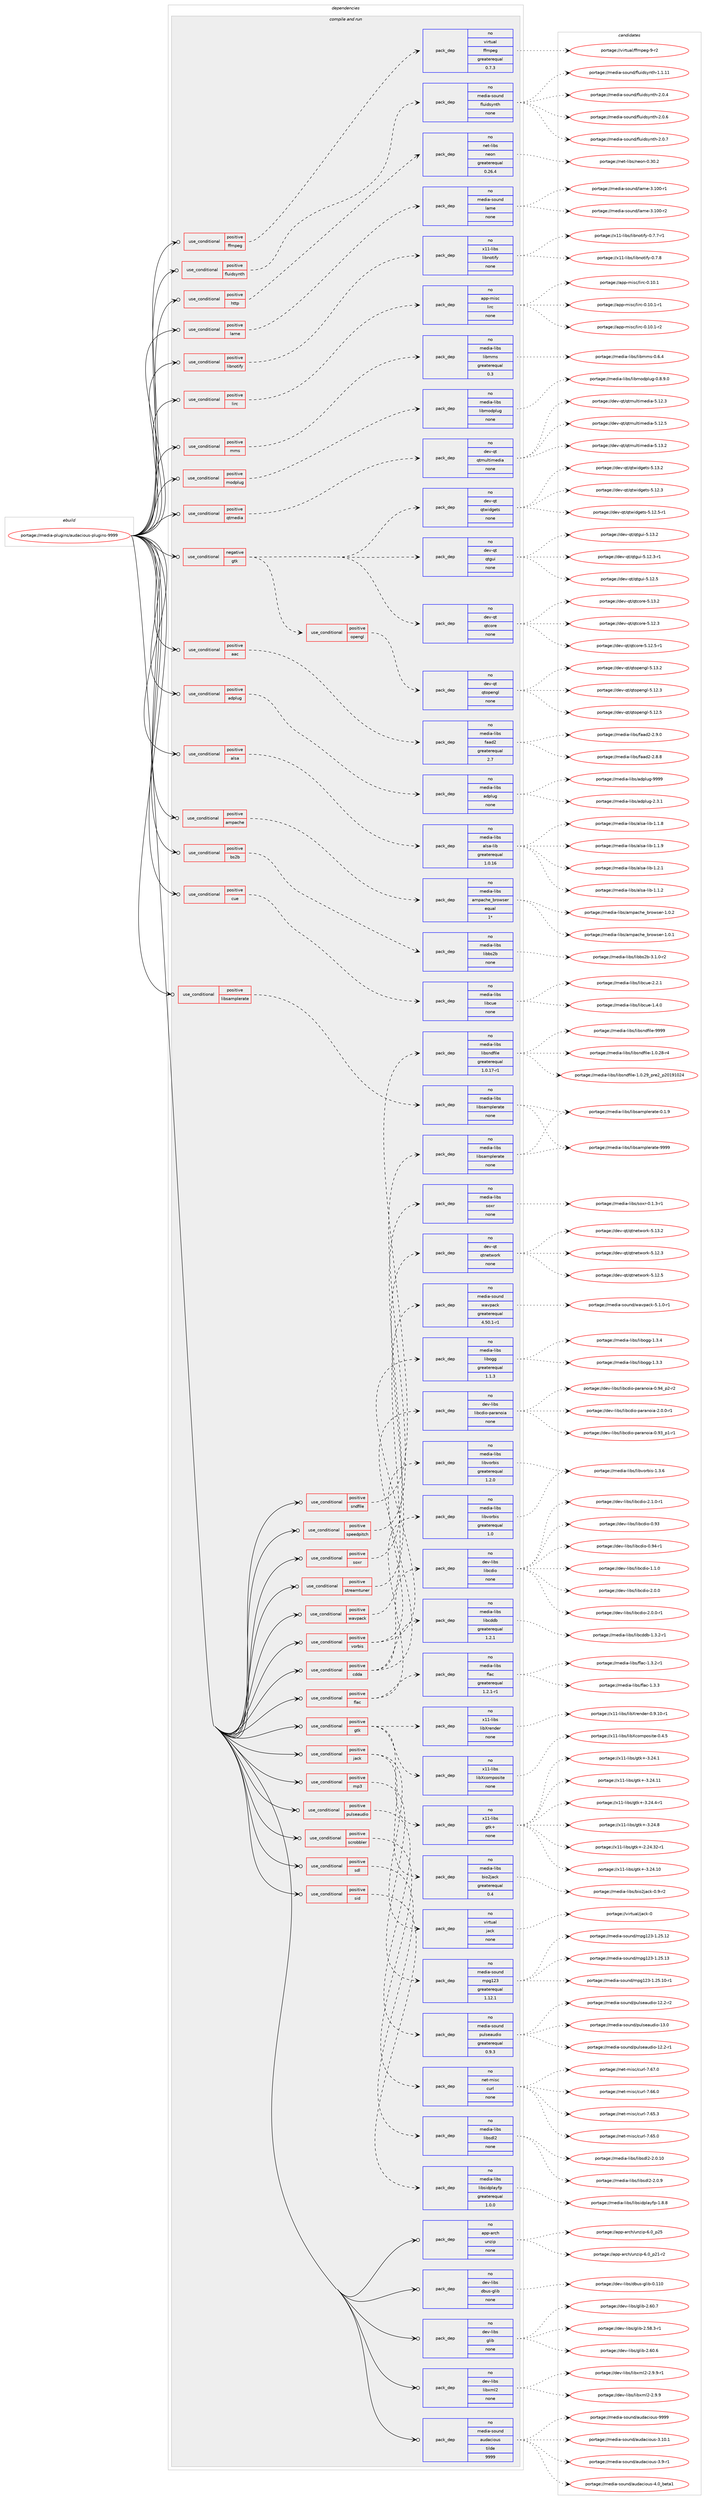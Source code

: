 digraph prolog {

# *************
# Graph options
# *************

newrank=true;
concentrate=true;
compound=true;
graph [rankdir=LR,fontname=Helvetica,fontsize=10,ranksep=1.5];#, ranksep=2.5, nodesep=0.2];
edge  [arrowhead=vee];
node  [fontname=Helvetica,fontsize=10];

# **********
# The ebuild
# **********

subgraph cluster_leftcol {
color=gray;
rank=same;
label=<<i>ebuild</i>>;
id [label="portage://media-plugins/audacious-plugins-9999", color=red, width=4, href="../media-plugins/audacious-plugins-9999.svg"];
}

# ****************
# The dependencies
# ****************

subgraph cluster_midcol {
color=gray;
label=<<i>dependencies</i>>;
subgraph cluster_compile {
fillcolor="#eeeeee";
style=filled;
label=<<i>compile</i>>;
}
subgraph cluster_compileandrun {
fillcolor="#eeeeee";
style=filled;
label=<<i>compile and run</i>>;
subgraph cond81489 {
dependency325574 [label=<<TABLE BORDER="0" CELLBORDER="1" CELLSPACING="0" CELLPADDING="4"><TR><TD ROWSPAN="3" CELLPADDING="10">use_conditional</TD></TR><TR><TD>negative</TD></TR><TR><TD>gtk</TD></TR></TABLE>>, shape=none, color=red];
subgraph pack238722 {
dependency325575 [label=<<TABLE BORDER="0" CELLBORDER="1" CELLSPACING="0" CELLPADDING="4" WIDTH="220"><TR><TD ROWSPAN="6" CELLPADDING="30">pack_dep</TD></TR><TR><TD WIDTH="110">no</TD></TR><TR><TD>dev-qt</TD></TR><TR><TD>qtcore</TD></TR><TR><TD>none</TD></TR><TR><TD></TD></TR></TABLE>>, shape=none, color=blue];
}
dependency325574:e -> dependency325575:w [weight=20,style="dashed",arrowhead="vee"];
subgraph pack238723 {
dependency325576 [label=<<TABLE BORDER="0" CELLBORDER="1" CELLSPACING="0" CELLPADDING="4" WIDTH="220"><TR><TD ROWSPAN="6" CELLPADDING="30">pack_dep</TD></TR><TR><TD WIDTH="110">no</TD></TR><TR><TD>dev-qt</TD></TR><TR><TD>qtgui</TD></TR><TR><TD>none</TD></TR><TR><TD></TD></TR></TABLE>>, shape=none, color=blue];
}
dependency325574:e -> dependency325576:w [weight=20,style="dashed",arrowhead="vee"];
subgraph pack238724 {
dependency325577 [label=<<TABLE BORDER="0" CELLBORDER="1" CELLSPACING="0" CELLPADDING="4" WIDTH="220"><TR><TD ROWSPAN="6" CELLPADDING="30">pack_dep</TD></TR><TR><TD WIDTH="110">no</TD></TR><TR><TD>dev-qt</TD></TR><TR><TD>qtwidgets</TD></TR><TR><TD>none</TD></TR><TR><TD></TD></TR></TABLE>>, shape=none, color=blue];
}
dependency325574:e -> dependency325577:w [weight=20,style="dashed",arrowhead="vee"];
subgraph cond81490 {
dependency325578 [label=<<TABLE BORDER="0" CELLBORDER="1" CELLSPACING="0" CELLPADDING="4"><TR><TD ROWSPAN="3" CELLPADDING="10">use_conditional</TD></TR><TR><TD>positive</TD></TR><TR><TD>opengl</TD></TR></TABLE>>, shape=none, color=red];
subgraph pack238725 {
dependency325579 [label=<<TABLE BORDER="0" CELLBORDER="1" CELLSPACING="0" CELLPADDING="4" WIDTH="220"><TR><TD ROWSPAN="6" CELLPADDING="30">pack_dep</TD></TR><TR><TD WIDTH="110">no</TD></TR><TR><TD>dev-qt</TD></TR><TR><TD>qtopengl</TD></TR><TR><TD>none</TD></TR><TR><TD></TD></TR></TABLE>>, shape=none, color=blue];
}
dependency325578:e -> dependency325579:w [weight=20,style="dashed",arrowhead="vee"];
}
dependency325574:e -> dependency325578:w [weight=20,style="dashed",arrowhead="vee"];
}
id:e -> dependency325574:w [weight=20,style="solid",arrowhead="odotvee"];
subgraph cond81491 {
dependency325580 [label=<<TABLE BORDER="0" CELLBORDER="1" CELLSPACING="0" CELLPADDING="4"><TR><TD ROWSPAN="3" CELLPADDING="10">use_conditional</TD></TR><TR><TD>positive</TD></TR><TR><TD>aac</TD></TR></TABLE>>, shape=none, color=red];
subgraph pack238726 {
dependency325581 [label=<<TABLE BORDER="0" CELLBORDER="1" CELLSPACING="0" CELLPADDING="4" WIDTH="220"><TR><TD ROWSPAN="6" CELLPADDING="30">pack_dep</TD></TR><TR><TD WIDTH="110">no</TD></TR><TR><TD>media-libs</TD></TR><TR><TD>faad2</TD></TR><TR><TD>greaterequal</TD></TR><TR><TD>2.7</TD></TR></TABLE>>, shape=none, color=blue];
}
dependency325580:e -> dependency325581:w [weight=20,style="dashed",arrowhead="vee"];
}
id:e -> dependency325580:w [weight=20,style="solid",arrowhead="odotvee"];
subgraph cond81492 {
dependency325582 [label=<<TABLE BORDER="0" CELLBORDER="1" CELLSPACING="0" CELLPADDING="4"><TR><TD ROWSPAN="3" CELLPADDING="10">use_conditional</TD></TR><TR><TD>positive</TD></TR><TR><TD>adplug</TD></TR></TABLE>>, shape=none, color=red];
subgraph pack238727 {
dependency325583 [label=<<TABLE BORDER="0" CELLBORDER="1" CELLSPACING="0" CELLPADDING="4" WIDTH="220"><TR><TD ROWSPAN="6" CELLPADDING="30">pack_dep</TD></TR><TR><TD WIDTH="110">no</TD></TR><TR><TD>media-libs</TD></TR><TR><TD>adplug</TD></TR><TR><TD>none</TD></TR><TR><TD></TD></TR></TABLE>>, shape=none, color=blue];
}
dependency325582:e -> dependency325583:w [weight=20,style="dashed",arrowhead="vee"];
}
id:e -> dependency325582:w [weight=20,style="solid",arrowhead="odotvee"];
subgraph cond81493 {
dependency325584 [label=<<TABLE BORDER="0" CELLBORDER="1" CELLSPACING="0" CELLPADDING="4"><TR><TD ROWSPAN="3" CELLPADDING="10">use_conditional</TD></TR><TR><TD>positive</TD></TR><TR><TD>alsa</TD></TR></TABLE>>, shape=none, color=red];
subgraph pack238728 {
dependency325585 [label=<<TABLE BORDER="0" CELLBORDER="1" CELLSPACING="0" CELLPADDING="4" WIDTH="220"><TR><TD ROWSPAN="6" CELLPADDING="30">pack_dep</TD></TR><TR><TD WIDTH="110">no</TD></TR><TR><TD>media-libs</TD></TR><TR><TD>alsa-lib</TD></TR><TR><TD>greaterequal</TD></TR><TR><TD>1.0.16</TD></TR></TABLE>>, shape=none, color=blue];
}
dependency325584:e -> dependency325585:w [weight=20,style="dashed",arrowhead="vee"];
}
id:e -> dependency325584:w [weight=20,style="solid",arrowhead="odotvee"];
subgraph cond81494 {
dependency325586 [label=<<TABLE BORDER="0" CELLBORDER="1" CELLSPACING="0" CELLPADDING="4"><TR><TD ROWSPAN="3" CELLPADDING="10">use_conditional</TD></TR><TR><TD>positive</TD></TR><TR><TD>ampache</TD></TR></TABLE>>, shape=none, color=red];
subgraph pack238729 {
dependency325587 [label=<<TABLE BORDER="0" CELLBORDER="1" CELLSPACING="0" CELLPADDING="4" WIDTH="220"><TR><TD ROWSPAN="6" CELLPADDING="30">pack_dep</TD></TR><TR><TD WIDTH="110">no</TD></TR><TR><TD>media-libs</TD></TR><TR><TD>ampache_browser</TD></TR><TR><TD>equal</TD></TR><TR><TD>1*</TD></TR></TABLE>>, shape=none, color=blue];
}
dependency325586:e -> dependency325587:w [weight=20,style="dashed",arrowhead="vee"];
}
id:e -> dependency325586:w [weight=20,style="solid",arrowhead="odotvee"];
subgraph cond81495 {
dependency325588 [label=<<TABLE BORDER="0" CELLBORDER="1" CELLSPACING="0" CELLPADDING="4"><TR><TD ROWSPAN="3" CELLPADDING="10">use_conditional</TD></TR><TR><TD>positive</TD></TR><TR><TD>bs2b</TD></TR></TABLE>>, shape=none, color=red];
subgraph pack238730 {
dependency325589 [label=<<TABLE BORDER="0" CELLBORDER="1" CELLSPACING="0" CELLPADDING="4" WIDTH="220"><TR><TD ROWSPAN="6" CELLPADDING="30">pack_dep</TD></TR><TR><TD WIDTH="110">no</TD></TR><TR><TD>media-libs</TD></TR><TR><TD>libbs2b</TD></TR><TR><TD>none</TD></TR><TR><TD></TD></TR></TABLE>>, shape=none, color=blue];
}
dependency325588:e -> dependency325589:w [weight=20,style="dashed",arrowhead="vee"];
}
id:e -> dependency325588:w [weight=20,style="solid",arrowhead="odotvee"];
subgraph cond81496 {
dependency325590 [label=<<TABLE BORDER="0" CELLBORDER="1" CELLSPACING="0" CELLPADDING="4"><TR><TD ROWSPAN="3" CELLPADDING="10">use_conditional</TD></TR><TR><TD>positive</TD></TR><TR><TD>cdda</TD></TR></TABLE>>, shape=none, color=red];
subgraph pack238731 {
dependency325591 [label=<<TABLE BORDER="0" CELLBORDER="1" CELLSPACING="0" CELLPADDING="4" WIDTH="220"><TR><TD ROWSPAN="6" CELLPADDING="30">pack_dep</TD></TR><TR><TD WIDTH="110">no</TD></TR><TR><TD>dev-libs</TD></TR><TR><TD>libcdio</TD></TR><TR><TD>none</TD></TR><TR><TD></TD></TR></TABLE>>, shape=none, color=blue];
}
dependency325590:e -> dependency325591:w [weight=20,style="dashed",arrowhead="vee"];
subgraph pack238732 {
dependency325592 [label=<<TABLE BORDER="0" CELLBORDER="1" CELLSPACING="0" CELLPADDING="4" WIDTH="220"><TR><TD ROWSPAN="6" CELLPADDING="30">pack_dep</TD></TR><TR><TD WIDTH="110">no</TD></TR><TR><TD>dev-libs</TD></TR><TR><TD>libcdio-paranoia</TD></TR><TR><TD>none</TD></TR><TR><TD></TD></TR></TABLE>>, shape=none, color=blue];
}
dependency325590:e -> dependency325592:w [weight=20,style="dashed",arrowhead="vee"];
subgraph pack238733 {
dependency325593 [label=<<TABLE BORDER="0" CELLBORDER="1" CELLSPACING="0" CELLPADDING="4" WIDTH="220"><TR><TD ROWSPAN="6" CELLPADDING="30">pack_dep</TD></TR><TR><TD WIDTH="110">no</TD></TR><TR><TD>media-libs</TD></TR><TR><TD>libcddb</TD></TR><TR><TD>greaterequal</TD></TR><TR><TD>1.2.1</TD></TR></TABLE>>, shape=none, color=blue];
}
dependency325590:e -> dependency325593:w [weight=20,style="dashed",arrowhead="vee"];
}
id:e -> dependency325590:w [weight=20,style="solid",arrowhead="odotvee"];
subgraph cond81497 {
dependency325594 [label=<<TABLE BORDER="0" CELLBORDER="1" CELLSPACING="0" CELLPADDING="4"><TR><TD ROWSPAN="3" CELLPADDING="10">use_conditional</TD></TR><TR><TD>positive</TD></TR><TR><TD>cue</TD></TR></TABLE>>, shape=none, color=red];
subgraph pack238734 {
dependency325595 [label=<<TABLE BORDER="0" CELLBORDER="1" CELLSPACING="0" CELLPADDING="4" WIDTH="220"><TR><TD ROWSPAN="6" CELLPADDING="30">pack_dep</TD></TR><TR><TD WIDTH="110">no</TD></TR><TR><TD>media-libs</TD></TR><TR><TD>libcue</TD></TR><TR><TD>none</TD></TR><TR><TD></TD></TR></TABLE>>, shape=none, color=blue];
}
dependency325594:e -> dependency325595:w [weight=20,style="dashed",arrowhead="vee"];
}
id:e -> dependency325594:w [weight=20,style="solid",arrowhead="odotvee"];
subgraph cond81498 {
dependency325596 [label=<<TABLE BORDER="0" CELLBORDER="1" CELLSPACING="0" CELLPADDING="4"><TR><TD ROWSPAN="3" CELLPADDING="10">use_conditional</TD></TR><TR><TD>positive</TD></TR><TR><TD>ffmpeg</TD></TR></TABLE>>, shape=none, color=red];
subgraph pack238735 {
dependency325597 [label=<<TABLE BORDER="0" CELLBORDER="1" CELLSPACING="0" CELLPADDING="4" WIDTH="220"><TR><TD ROWSPAN="6" CELLPADDING="30">pack_dep</TD></TR><TR><TD WIDTH="110">no</TD></TR><TR><TD>virtual</TD></TR><TR><TD>ffmpeg</TD></TR><TR><TD>greaterequal</TD></TR><TR><TD>0.7.3</TD></TR></TABLE>>, shape=none, color=blue];
}
dependency325596:e -> dependency325597:w [weight=20,style="dashed",arrowhead="vee"];
}
id:e -> dependency325596:w [weight=20,style="solid",arrowhead="odotvee"];
subgraph cond81499 {
dependency325598 [label=<<TABLE BORDER="0" CELLBORDER="1" CELLSPACING="0" CELLPADDING="4"><TR><TD ROWSPAN="3" CELLPADDING="10">use_conditional</TD></TR><TR><TD>positive</TD></TR><TR><TD>flac</TD></TR></TABLE>>, shape=none, color=red];
subgraph pack238736 {
dependency325599 [label=<<TABLE BORDER="0" CELLBORDER="1" CELLSPACING="0" CELLPADDING="4" WIDTH="220"><TR><TD ROWSPAN="6" CELLPADDING="30">pack_dep</TD></TR><TR><TD WIDTH="110">no</TD></TR><TR><TD>media-libs</TD></TR><TR><TD>flac</TD></TR><TR><TD>greaterequal</TD></TR><TR><TD>1.2.1-r1</TD></TR></TABLE>>, shape=none, color=blue];
}
dependency325598:e -> dependency325599:w [weight=20,style="dashed",arrowhead="vee"];
subgraph pack238737 {
dependency325600 [label=<<TABLE BORDER="0" CELLBORDER="1" CELLSPACING="0" CELLPADDING="4" WIDTH="220"><TR><TD ROWSPAN="6" CELLPADDING="30">pack_dep</TD></TR><TR><TD WIDTH="110">no</TD></TR><TR><TD>media-libs</TD></TR><TR><TD>libvorbis</TD></TR><TR><TD>greaterequal</TD></TR><TR><TD>1.0</TD></TR></TABLE>>, shape=none, color=blue];
}
dependency325598:e -> dependency325600:w [weight=20,style="dashed",arrowhead="vee"];
}
id:e -> dependency325598:w [weight=20,style="solid",arrowhead="odotvee"];
subgraph cond81500 {
dependency325601 [label=<<TABLE BORDER="0" CELLBORDER="1" CELLSPACING="0" CELLPADDING="4"><TR><TD ROWSPAN="3" CELLPADDING="10">use_conditional</TD></TR><TR><TD>positive</TD></TR><TR><TD>fluidsynth</TD></TR></TABLE>>, shape=none, color=red];
subgraph pack238738 {
dependency325602 [label=<<TABLE BORDER="0" CELLBORDER="1" CELLSPACING="0" CELLPADDING="4" WIDTH="220"><TR><TD ROWSPAN="6" CELLPADDING="30">pack_dep</TD></TR><TR><TD WIDTH="110">no</TD></TR><TR><TD>media-sound</TD></TR><TR><TD>fluidsynth</TD></TR><TR><TD>none</TD></TR><TR><TD></TD></TR></TABLE>>, shape=none, color=blue];
}
dependency325601:e -> dependency325602:w [weight=20,style="dashed",arrowhead="vee"];
}
id:e -> dependency325601:w [weight=20,style="solid",arrowhead="odotvee"];
subgraph cond81501 {
dependency325603 [label=<<TABLE BORDER="0" CELLBORDER="1" CELLSPACING="0" CELLPADDING="4"><TR><TD ROWSPAN="3" CELLPADDING="10">use_conditional</TD></TR><TR><TD>positive</TD></TR><TR><TD>gtk</TD></TR></TABLE>>, shape=none, color=red];
subgraph pack238739 {
dependency325604 [label=<<TABLE BORDER="0" CELLBORDER="1" CELLSPACING="0" CELLPADDING="4" WIDTH="220"><TR><TD ROWSPAN="6" CELLPADDING="30">pack_dep</TD></TR><TR><TD WIDTH="110">no</TD></TR><TR><TD>x11-libs</TD></TR><TR><TD>gtk+</TD></TR><TR><TD>none</TD></TR><TR><TD></TD></TR></TABLE>>, shape=none, color=blue];
}
dependency325603:e -> dependency325604:w [weight=20,style="dashed",arrowhead="vee"];
subgraph pack238740 {
dependency325605 [label=<<TABLE BORDER="0" CELLBORDER="1" CELLSPACING="0" CELLPADDING="4" WIDTH="220"><TR><TD ROWSPAN="6" CELLPADDING="30">pack_dep</TD></TR><TR><TD WIDTH="110">no</TD></TR><TR><TD>x11-libs</TD></TR><TR><TD>libXcomposite</TD></TR><TR><TD>none</TD></TR><TR><TD></TD></TR></TABLE>>, shape=none, color=blue];
}
dependency325603:e -> dependency325605:w [weight=20,style="dashed",arrowhead="vee"];
subgraph pack238741 {
dependency325606 [label=<<TABLE BORDER="0" CELLBORDER="1" CELLSPACING="0" CELLPADDING="4" WIDTH="220"><TR><TD ROWSPAN="6" CELLPADDING="30">pack_dep</TD></TR><TR><TD WIDTH="110">no</TD></TR><TR><TD>x11-libs</TD></TR><TR><TD>libXrender</TD></TR><TR><TD>none</TD></TR><TR><TD></TD></TR></TABLE>>, shape=none, color=blue];
}
dependency325603:e -> dependency325606:w [weight=20,style="dashed",arrowhead="vee"];
}
id:e -> dependency325603:w [weight=20,style="solid",arrowhead="odotvee"];
subgraph cond81502 {
dependency325607 [label=<<TABLE BORDER="0" CELLBORDER="1" CELLSPACING="0" CELLPADDING="4"><TR><TD ROWSPAN="3" CELLPADDING="10">use_conditional</TD></TR><TR><TD>positive</TD></TR><TR><TD>http</TD></TR></TABLE>>, shape=none, color=red];
subgraph pack238742 {
dependency325608 [label=<<TABLE BORDER="0" CELLBORDER="1" CELLSPACING="0" CELLPADDING="4" WIDTH="220"><TR><TD ROWSPAN="6" CELLPADDING="30">pack_dep</TD></TR><TR><TD WIDTH="110">no</TD></TR><TR><TD>net-libs</TD></TR><TR><TD>neon</TD></TR><TR><TD>greaterequal</TD></TR><TR><TD>0.26.4</TD></TR></TABLE>>, shape=none, color=blue];
}
dependency325607:e -> dependency325608:w [weight=20,style="dashed",arrowhead="vee"];
}
id:e -> dependency325607:w [weight=20,style="solid",arrowhead="odotvee"];
subgraph cond81503 {
dependency325609 [label=<<TABLE BORDER="0" CELLBORDER="1" CELLSPACING="0" CELLPADDING="4"><TR><TD ROWSPAN="3" CELLPADDING="10">use_conditional</TD></TR><TR><TD>positive</TD></TR><TR><TD>jack</TD></TR></TABLE>>, shape=none, color=red];
subgraph pack238743 {
dependency325610 [label=<<TABLE BORDER="0" CELLBORDER="1" CELLSPACING="0" CELLPADDING="4" WIDTH="220"><TR><TD ROWSPAN="6" CELLPADDING="30">pack_dep</TD></TR><TR><TD WIDTH="110">no</TD></TR><TR><TD>media-libs</TD></TR><TR><TD>bio2jack</TD></TR><TR><TD>greaterequal</TD></TR><TR><TD>0.4</TD></TR></TABLE>>, shape=none, color=blue];
}
dependency325609:e -> dependency325610:w [weight=20,style="dashed",arrowhead="vee"];
subgraph pack238744 {
dependency325611 [label=<<TABLE BORDER="0" CELLBORDER="1" CELLSPACING="0" CELLPADDING="4" WIDTH="220"><TR><TD ROWSPAN="6" CELLPADDING="30">pack_dep</TD></TR><TR><TD WIDTH="110">no</TD></TR><TR><TD>virtual</TD></TR><TR><TD>jack</TD></TR><TR><TD>none</TD></TR><TR><TD></TD></TR></TABLE>>, shape=none, color=blue];
}
dependency325609:e -> dependency325611:w [weight=20,style="dashed",arrowhead="vee"];
}
id:e -> dependency325609:w [weight=20,style="solid",arrowhead="odotvee"];
subgraph cond81504 {
dependency325612 [label=<<TABLE BORDER="0" CELLBORDER="1" CELLSPACING="0" CELLPADDING="4"><TR><TD ROWSPAN="3" CELLPADDING="10">use_conditional</TD></TR><TR><TD>positive</TD></TR><TR><TD>lame</TD></TR></TABLE>>, shape=none, color=red];
subgraph pack238745 {
dependency325613 [label=<<TABLE BORDER="0" CELLBORDER="1" CELLSPACING="0" CELLPADDING="4" WIDTH="220"><TR><TD ROWSPAN="6" CELLPADDING="30">pack_dep</TD></TR><TR><TD WIDTH="110">no</TD></TR><TR><TD>media-sound</TD></TR><TR><TD>lame</TD></TR><TR><TD>none</TD></TR><TR><TD></TD></TR></TABLE>>, shape=none, color=blue];
}
dependency325612:e -> dependency325613:w [weight=20,style="dashed",arrowhead="vee"];
}
id:e -> dependency325612:w [weight=20,style="solid",arrowhead="odotvee"];
subgraph cond81505 {
dependency325614 [label=<<TABLE BORDER="0" CELLBORDER="1" CELLSPACING="0" CELLPADDING="4"><TR><TD ROWSPAN="3" CELLPADDING="10">use_conditional</TD></TR><TR><TD>positive</TD></TR><TR><TD>libnotify</TD></TR></TABLE>>, shape=none, color=red];
subgraph pack238746 {
dependency325615 [label=<<TABLE BORDER="0" CELLBORDER="1" CELLSPACING="0" CELLPADDING="4" WIDTH="220"><TR><TD ROWSPAN="6" CELLPADDING="30">pack_dep</TD></TR><TR><TD WIDTH="110">no</TD></TR><TR><TD>x11-libs</TD></TR><TR><TD>libnotify</TD></TR><TR><TD>none</TD></TR><TR><TD></TD></TR></TABLE>>, shape=none, color=blue];
}
dependency325614:e -> dependency325615:w [weight=20,style="dashed",arrowhead="vee"];
}
id:e -> dependency325614:w [weight=20,style="solid",arrowhead="odotvee"];
subgraph cond81506 {
dependency325616 [label=<<TABLE BORDER="0" CELLBORDER="1" CELLSPACING="0" CELLPADDING="4"><TR><TD ROWSPAN="3" CELLPADDING="10">use_conditional</TD></TR><TR><TD>positive</TD></TR><TR><TD>libsamplerate</TD></TR></TABLE>>, shape=none, color=red];
subgraph pack238747 {
dependency325617 [label=<<TABLE BORDER="0" CELLBORDER="1" CELLSPACING="0" CELLPADDING="4" WIDTH="220"><TR><TD ROWSPAN="6" CELLPADDING="30">pack_dep</TD></TR><TR><TD WIDTH="110">no</TD></TR><TR><TD>media-libs</TD></TR><TR><TD>libsamplerate</TD></TR><TR><TD>none</TD></TR><TR><TD></TD></TR></TABLE>>, shape=none, color=blue];
}
dependency325616:e -> dependency325617:w [weight=20,style="dashed",arrowhead="vee"];
}
id:e -> dependency325616:w [weight=20,style="solid",arrowhead="odotvee"];
subgraph cond81507 {
dependency325618 [label=<<TABLE BORDER="0" CELLBORDER="1" CELLSPACING="0" CELLPADDING="4"><TR><TD ROWSPAN="3" CELLPADDING="10">use_conditional</TD></TR><TR><TD>positive</TD></TR><TR><TD>lirc</TD></TR></TABLE>>, shape=none, color=red];
subgraph pack238748 {
dependency325619 [label=<<TABLE BORDER="0" CELLBORDER="1" CELLSPACING="0" CELLPADDING="4" WIDTH="220"><TR><TD ROWSPAN="6" CELLPADDING="30">pack_dep</TD></TR><TR><TD WIDTH="110">no</TD></TR><TR><TD>app-misc</TD></TR><TR><TD>lirc</TD></TR><TR><TD>none</TD></TR><TR><TD></TD></TR></TABLE>>, shape=none, color=blue];
}
dependency325618:e -> dependency325619:w [weight=20,style="dashed",arrowhead="vee"];
}
id:e -> dependency325618:w [weight=20,style="solid",arrowhead="odotvee"];
subgraph cond81508 {
dependency325620 [label=<<TABLE BORDER="0" CELLBORDER="1" CELLSPACING="0" CELLPADDING="4"><TR><TD ROWSPAN="3" CELLPADDING="10">use_conditional</TD></TR><TR><TD>positive</TD></TR><TR><TD>mms</TD></TR></TABLE>>, shape=none, color=red];
subgraph pack238749 {
dependency325621 [label=<<TABLE BORDER="0" CELLBORDER="1" CELLSPACING="0" CELLPADDING="4" WIDTH="220"><TR><TD ROWSPAN="6" CELLPADDING="30">pack_dep</TD></TR><TR><TD WIDTH="110">no</TD></TR><TR><TD>media-libs</TD></TR><TR><TD>libmms</TD></TR><TR><TD>greaterequal</TD></TR><TR><TD>0.3</TD></TR></TABLE>>, shape=none, color=blue];
}
dependency325620:e -> dependency325621:w [weight=20,style="dashed",arrowhead="vee"];
}
id:e -> dependency325620:w [weight=20,style="solid",arrowhead="odotvee"];
subgraph cond81509 {
dependency325622 [label=<<TABLE BORDER="0" CELLBORDER="1" CELLSPACING="0" CELLPADDING="4"><TR><TD ROWSPAN="3" CELLPADDING="10">use_conditional</TD></TR><TR><TD>positive</TD></TR><TR><TD>modplug</TD></TR></TABLE>>, shape=none, color=red];
subgraph pack238750 {
dependency325623 [label=<<TABLE BORDER="0" CELLBORDER="1" CELLSPACING="0" CELLPADDING="4" WIDTH="220"><TR><TD ROWSPAN="6" CELLPADDING="30">pack_dep</TD></TR><TR><TD WIDTH="110">no</TD></TR><TR><TD>media-libs</TD></TR><TR><TD>libmodplug</TD></TR><TR><TD>none</TD></TR><TR><TD></TD></TR></TABLE>>, shape=none, color=blue];
}
dependency325622:e -> dependency325623:w [weight=20,style="dashed",arrowhead="vee"];
}
id:e -> dependency325622:w [weight=20,style="solid",arrowhead="odotvee"];
subgraph cond81510 {
dependency325624 [label=<<TABLE BORDER="0" CELLBORDER="1" CELLSPACING="0" CELLPADDING="4"><TR><TD ROWSPAN="3" CELLPADDING="10">use_conditional</TD></TR><TR><TD>positive</TD></TR><TR><TD>mp3</TD></TR></TABLE>>, shape=none, color=red];
subgraph pack238751 {
dependency325625 [label=<<TABLE BORDER="0" CELLBORDER="1" CELLSPACING="0" CELLPADDING="4" WIDTH="220"><TR><TD ROWSPAN="6" CELLPADDING="30">pack_dep</TD></TR><TR><TD WIDTH="110">no</TD></TR><TR><TD>media-sound</TD></TR><TR><TD>mpg123</TD></TR><TR><TD>greaterequal</TD></TR><TR><TD>1.12.1</TD></TR></TABLE>>, shape=none, color=blue];
}
dependency325624:e -> dependency325625:w [weight=20,style="dashed",arrowhead="vee"];
}
id:e -> dependency325624:w [weight=20,style="solid",arrowhead="odotvee"];
subgraph cond81511 {
dependency325626 [label=<<TABLE BORDER="0" CELLBORDER="1" CELLSPACING="0" CELLPADDING="4"><TR><TD ROWSPAN="3" CELLPADDING="10">use_conditional</TD></TR><TR><TD>positive</TD></TR><TR><TD>pulseaudio</TD></TR></TABLE>>, shape=none, color=red];
subgraph pack238752 {
dependency325627 [label=<<TABLE BORDER="0" CELLBORDER="1" CELLSPACING="0" CELLPADDING="4" WIDTH="220"><TR><TD ROWSPAN="6" CELLPADDING="30">pack_dep</TD></TR><TR><TD WIDTH="110">no</TD></TR><TR><TD>media-sound</TD></TR><TR><TD>pulseaudio</TD></TR><TR><TD>greaterequal</TD></TR><TR><TD>0.9.3</TD></TR></TABLE>>, shape=none, color=blue];
}
dependency325626:e -> dependency325627:w [weight=20,style="dashed",arrowhead="vee"];
}
id:e -> dependency325626:w [weight=20,style="solid",arrowhead="odotvee"];
subgraph cond81512 {
dependency325628 [label=<<TABLE BORDER="0" CELLBORDER="1" CELLSPACING="0" CELLPADDING="4"><TR><TD ROWSPAN="3" CELLPADDING="10">use_conditional</TD></TR><TR><TD>positive</TD></TR><TR><TD>qtmedia</TD></TR></TABLE>>, shape=none, color=red];
subgraph pack238753 {
dependency325629 [label=<<TABLE BORDER="0" CELLBORDER="1" CELLSPACING="0" CELLPADDING="4" WIDTH="220"><TR><TD ROWSPAN="6" CELLPADDING="30">pack_dep</TD></TR><TR><TD WIDTH="110">no</TD></TR><TR><TD>dev-qt</TD></TR><TR><TD>qtmultimedia</TD></TR><TR><TD>none</TD></TR><TR><TD></TD></TR></TABLE>>, shape=none, color=blue];
}
dependency325628:e -> dependency325629:w [weight=20,style="dashed",arrowhead="vee"];
}
id:e -> dependency325628:w [weight=20,style="solid",arrowhead="odotvee"];
subgraph cond81513 {
dependency325630 [label=<<TABLE BORDER="0" CELLBORDER="1" CELLSPACING="0" CELLPADDING="4"><TR><TD ROWSPAN="3" CELLPADDING="10">use_conditional</TD></TR><TR><TD>positive</TD></TR><TR><TD>scrobbler</TD></TR></TABLE>>, shape=none, color=red];
subgraph pack238754 {
dependency325631 [label=<<TABLE BORDER="0" CELLBORDER="1" CELLSPACING="0" CELLPADDING="4" WIDTH="220"><TR><TD ROWSPAN="6" CELLPADDING="30">pack_dep</TD></TR><TR><TD WIDTH="110">no</TD></TR><TR><TD>net-misc</TD></TR><TR><TD>curl</TD></TR><TR><TD>none</TD></TR><TR><TD></TD></TR></TABLE>>, shape=none, color=blue];
}
dependency325630:e -> dependency325631:w [weight=20,style="dashed",arrowhead="vee"];
}
id:e -> dependency325630:w [weight=20,style="solid",arrowhead="odotvee"];
subgraph cond81514 {
dependency325632 [label=<<TABLE BORDER="0" CELLBORDER="1" CELLSPACING="0" CELLPADDING="4"><TR><TD ROWSPAN="3" CELLPADDING="10">use_conditional</TD></TR><TR><TD>positive</TD></TR><TR><TD>sdl</TD></TR></TABLE>>, shape=none, color=red];
subgraph pack238755 {
dependency325633 [label=<<TABLE BORDER="0" CELLBORDER="1" CELLSPACING="0" CELLPADDING="4" WIDTH="220"><TR><TD ROWSPAN="6" CELLPADDING="30">pack_dep</TD></TR><TR><TD WIDTH="110">no</TD></TR><TR><TD>media-libs</TD></TR><TR><TD>libsdl2</TD></TR><TR><TD>none</TD></TR><TR><TD></TD></TR></TABLE>>, shape=none, color=blue];
}
dependency325632:e -> dependency325633:w [weight=20,style="dashed",arrowhead="vee"];
}
id:e -> dependency325632:w [weight=20,style="solid",arrowhead="odotvee"];
subgraph cond81515 {
dependency325634 [label=<<TABLE BORDER="0" CELLBORDER="1" CELLSPACING="0" CELLPADDING="4"><TR><TD ROWSPAN="3" CELLPADDING="10">use_conditional</TD></TR><TR><TD>positive</TD></TR><TR><TD>sid</TD></TR></TABLE>>, shape=none, color=red];
subgraph pack238756 {
dependency325635 [label=<<TABLE BORDER="0" CELLBORDER="1" CELLSPACING="0" CELLPADDING="4" WIDTH="220"><TR><TD ROWSPAN="6" CELLPADDING="30">pack_dep</TD></TR><TR><TD WIDTH="110">no</TD></TR><TR><TD>media-libs</TD></TR><TR><TD>libsidplayfp</TD></TR><TR><TD>greaterequal</TD></TR><TR><TD>1.0.0</TD></TR></TABLE>>, shape=none, color=blue];
}
dependency325634:e -> dependency325635:w [weight=20,style="dashed",arrowhead="vee"];
}
id:e -> dependency325634:w [weight=20,style="solid",arrowhead="odotvee"];
subgraph cond81516 {
dependency325636 [label=<<TABLE BORDER="0" CELLBORDER="1" CELLSPACING="0" CELLPADDING="4"><TR><TD ROWSPAN="3" CELLPADDING="10">use_conditional</TD></TR><TR><TD>positive</TD></TR><TR><TD>sndfile</TD></TR></TABLE>>, shape=none, color=red];
subgraph pack238757 {
dependency325637 [label=<<TABLE BORDER="0" CELLBORDER="1" CELLSPACING="0" CELLPADDING="4" WIDTH="220"><TR><TD ROWSPAN="6" CELLPADDING="30">pack_dep</TD></TR><TR><TD WIDTH="110">no</TD></TR><TR><TD>media-libs</TD></TR><TR><TD>libsndfile</TD></TR><TR><TD>greaterequal</TD></TR><TR><TD>1.0.17-r1</TD></TR></TABLE>>, shape=none, color=blue];
}
dependency325636:e -> dependency325637:w [weight=20,style="dashed",arrowhead="vee"];
}
id:e -> dependency325636:w [weight=20,style="solid",arrowhead="odotvee"];
subgraph cond81517 {
dependency325638 [label=<<TABLE BORDER="0" CELLBORDER="1" CELLSPACING="0" CELLPADDING="4"><TR><TD ROWSPAN="3" CELLPADDING="10">use_conditional</TD></TR><TR><TD>positive</TD></TR><TR><TD>soxr</TD></TR></TABLE>>, shape=none, color=red];
subgraph pack238758 {
dependency325639 [label=<<TABLE BORDER="0" CELLBORDER="1" CELLSPACING="0" CELLPADDING="4" WIDTH="220"><TR><TD ROWSPAN="6" CELLPADDING="30">pack_dep</TD></TR><TR><TD WIDTH="110">no</TD></TR><TR><TD>media-libs</TD></TR><TR><TD>soxr</TD></TR><TR><TD>none</TD></TR><TR><TD></TD></TR></TABLE>>, shape=none, color=blue];
}
dependency325638:e -> dependency325639:w [weight=20,style="dashed",arrowhead="vee"];
}
id:e -> dependency325638:w [weight=20,style="solid",arrowhead="odotvee"];
subgraph cond81518 {
dependency325640 [label=<<TABLE BORDER="0" CELLBORDER="1" CELLSPACING="0" CELLPADDING="4"><TR><TD ROWSPAN="3" CELLPADDING="10">use_conditional</TD></TR><TR><TD>positive</TD></TR><TR><TD>speedpitch</TD></TR></TABLE>>, shape=none, color=red];
subgraph pack238759 {
dependency325641 [label=<<TABLE BORDER="0" CELLBORDER="1" CELLSPACING="0" CELLPADDING="4" WIDTH="220"><TR><TD ROWSPAN="6" CELLPADDING="30">pack_dep</TD></TR><TR><TD WIDTH="110">no</TD></TR><TR><TD>media-libs</TD></TR><TR><TD>libsamplerate</TD></TR><TR><TD>none</TD></TR><TR><TD></TD></TR></TABLE>>, shape=none, color=blue];
}
dependency325640:e -> dependency325641:w [weight=20,style="dashed",arrowhead="vee"];
}
id:e -> dependency325640:w [weight=20,style="solid",arrowhead="odotvee"];
subgraph cond81519 {
dependency325642 [label=<<TABLE BORDER="0" CELLBORDER="1" CELLSPACING="0" CELLPADDING="4"><TR><TD ROWSPAN="3" CELLPADDING="10">use_conditional</TD></TR><TR><TD>positive</TD></TR><TR><TD>streamtuner</TD></TR></TABLE>>, shape=none, color=red];
subgraph pack238760 {
dependency325643 [label=<<TABLE BORDER="0" CELLBORDER="1" CELLSPACING="0" CELLPADDING="4" WIDTH="220"><TR><TD ROWSPAN="6" CELLPADDING="30">pack_dep</TD></TR><TR><TD WIDTH="110">no</TD></TR><TR><TD>dev-qt</TD></TR><TR><TD>qtnetwork</TD></TR><TR><TD>none</TD></TR><TR><TD></TD></TR></TABLE>>, shape=none, color=blue];
}
dependency325642:e -> dependency325643:w [weight=20,style="dashed",arrowhead="vee"];
}
id:e -> dependency325642:w [weight=20,style="solid",arrowhead="odotvee"];
subgraph cond81520 {
dependency325644 [label=<<TABLE BORDER="0" CELLBORDER="1" CELLSPACING="0" CELLPADDING="4"><TR><TD ROWSPAN="3" CELLPADDING="10">use_conditional</TD></TR><TR><TD>positive</TD></TR><TR><TD>vorbis</TD></TR></TABLE>>, shape=none, color=red];
subgraph pack238761 {
dependency325645 [label=<<TABLE BORDER="0" CELLBORDER="1" CELLSPACING="0" CELLPADDING="4" WIDTH="220"><TR><TD ROWSPAN="6" CELLPADDING="30">pack_dep</TD></TR><TR><TD WIDTH="110">no</TD></TR><TR><TD>media-libs</TD></TR><TR><TD>libogg</TD></TR><TR><TD>greaterequal</TD></TR><TR><TD>1.1.3</TD></TR></TABLE>>, shape=none, color=blue];
}
dependency325644:e -> dependency325645:w [weight=20,style="dashed",arrowhead="vee"];
subgraph pack238762 {
dependency325646 [label=<<TABLE BORDER="0" CELLBORDER="1" CELLSPACING="0" CELLPADDING="4" WIDTH="220"><TR><TD ROWSPAN="6" CELLPADDING="30">pack_dep</TD></TR><TR><TD WIDTH="110">no</TD></TR><TR><TD>media-libs</TD></TR><TR><TD>libvorbis</TD></TR><TR><TD>greaterequal</TD></TR><TR><TD>1.2.0</TD></TR></TABLE>>, shape=none, color=blue];
}
dependency325644:e -> dependency325646:w [weight=20,style="dashed",arrowhead="vee"];
}
id:e -> dependency325644:w [weight=20,style="solid",arrowhead="odotvee"];
subgraph cond81521 {
dependency325647 [label=<<TABLE BORDER="0" CELLBORDER="1" CELLSPACING="0" CELLPADDING="4"><TR><TD ROWSPAN="3" CELLPADDING="10">use_conditional</TD></TR><TR><TD>positive</TD></TR><TR><TD>wavpack</TD></TR></TABLE>>, shape=none, color=red];
subgraph pack238763 {
dependency325648 [label=<<TABLE BORDER="0" CELLBORDER="1" CELLSPACING="0" CELLPADDING="4" WIDTH="220"><TR><TD ROWSPAN="6" CELLPADDING="30">pack_dep</TD></TR><TR><TD WIDTH="110">no</TD></TR><TR><TD>media-sound</TD></TR><TR><TD>wavpack</TD></TR><TR><TD>greaterequal</TD></TR><TR><TD>4.50.1-r1</TD></TR></TABLE>>, shape=none, color=blue];
}
dependency325647:e -> dependency325648:w [weight=20,style="dashed",arrowhead="vee"];
}
id:e -> dependency325647:w [weight=20,style="solid",arrowhead="odotvee"];
subgraph pack238764 {
dependency325649 [label=<<TABLE BORDER="0" CELLBORDER="1" CELLSPACING="0" CELLPADDING="4" WIDTH="220"><TR><TD ROWSPAN="6" CELLPADDING="30">pack_dep</TD></TR><TR><TD WIDTH="110">no</TD></TR><TR><TD>app-arch</TD></TR><TR><TD>unzip</TD></TR><TR><TD>none</TD></TR><TR><TD></TD></TR></TABLE>>, shape=none, color=blue];
}
id:e -> dependency325649:w [weight=20,style="solid",arrowhead="odotvee"];
subgraph pack238765 {
dependency325650 [label=<<TABLE BORDER="0" CELLBORDER="1" CELLSPACING="0" CELLPADDING="4" WIDTH="220"><TR><TD ROWSPAN="6" CELLPADDING="30">pack_dep</TD></TR><TR><TD WIDTH="110">no</TD></TR><TR><TD>dev-libs</TD></TR><TR><TD>dbus-glib</TD></TR><TR><TD>none</TD></TR><TR><TD></TD></TR></TABLE>>, shape=none, color=blue];
}
id:e -> dependency325650:w [weight=20,style="solid",arrowhead="odotvee"];
subgraph pack238766 {
dependency325651 [label=<<TABLE BORDER="0" CELLBORDER="1" CELLSPACING="0" CELLPADDING="4" WIDTH="220"><TR><TD ROWSPAN="6" CELLPADDING="30">pack_dep</TD></TR><TR><TD WIDTH="110">no</TD></TR><TR><TD>dev-libs</TD></TR><TR><TD>glib</TD></TR><TR><TD>none</TD></TR><TR><TD></TD></TR></TABLE>>, shape=none, color=blue];
}
id:e -> dependency325651:w [weight=20,style="solid",arrowhead="odotvee"];
subgraph pack238767 {
dependency325652 [label=<<TABLE BORDER="0" CELLBORDER="1" CELLSPACING="0" CELLPADDING="4" WIDTH="220"><TR><TD ROWSPAN="6" CELLPADDING="30">pack_dep</TD></TR><TR><TD WIDTH="110">no</TD></TR><TR><TD>dev-libs</TD></TR><TR><TD>libxml2</TD></TR><TR><TD>none</TD></TR><TR><TD></TD></TR></TABLE>>, shape=none, color=blue];
}
id:e -> dependency325652:w [weight=20,style="solid",arrowhead="odotvee"];
subgraph pack238768 {
dependency325653 [label=<<TABLE BORDER="0" CELLBORDER="1" CELLSPACING="0" CELLPADDING="4" WIDTH="220"><TR><TD ROWSPAN="6" CELLPADDING="30">pack_dep</TD></TR><TR><TD WIDTH="110">no</TD></TR><TR><TD>media-sound</TD></TR><TR><TD>audacious</TD></TR><TR><TD>tilde</TD></TR><TR><TD>9999</TD></TR></TABLE>>, shape=none, color=blue];
}
id:e -> dependency325653:w [weight=20,style="solid",arrowhead="odotvee"];
}
subgraph cluster_run {
fillcolor="#eeeeee";
style=filled;
label=<<i>run</i>>;
}
}

# **************
# The candidates
# **************

subgraph cluster_choices {
rank=same;
color=gray;
label=<<i>candidates</i>>;

subgraph choice238722 {
color=black;
nodesep=1;
choiceportage10010111845113116471131169911111410145534649504651 [label="portage://dev-qt/qtcore-5.12.3", color=red, width=4,href="../dev-qt/qtcore-5.12.3.svg"];
choiceportage100101118451131164711311699111114101455346495046534511449 [label="portage://dev-qt/qtcore-5.12.5-r1", color=red, width=4,href="../dev-qt/qtcore-5.12.5-r1.svg"];
choiceportage10010111845113116471131169911111410145534649514650 [label="portage://dev-qt/qtcore-5.13.2", color=red, width=4,href="../dev-qt/qtcore-5.13.2.svg"];
dependency325575:e -> choiceportage10010111845113116471131169911111410145534649504651:w [style=dotted,weight="100"];
dependency325575:e -> choiceportage100101118451131164711311699111114101455346495046534511449:w [style=dotted,weight="100"];
dependency325575:e -> choiceportage10010111845113116471131169911111410145534649514650:w [style=dotted,weight="100"];
}
subgraph choice238723 {
color=black;
nodesep=1;
choiceportage1001011184511311647113116103117105455346495046514511449 [label="portage://dev-qt/qtgui-5.12.3-r1", color=red, width=4,href="../dev-qt/qtgui-5.12.3-r1.svg"];
choiceportage100101118451131164711311610311710545534649504653 [label="portage://dev-qt/qtgui-5.12.5", color=red, width=4,href="../dev-qt/qtgui-5.12.5.svg"];
choiceportage100101118451131164711311610311710545534649514650 [label="portage://dev-qt/qtgui-5.13.2", color=red, width=4,href="../dev-qt/qtgui-5.13.2.svg"];
dependency325576:e -> choiceportage1001011184511311647113116103117105455346495046514511449:w [style=dotted,weight="100"];
dependency325576:e -> choiceportage100101118451131164711311610311710545534649504653:w [style=dotted,weight="100"];
dependency325576:e -> choiceportage100101118451131164711311610311710545534649514650:w [style=dotted,weight="100"];
}
subgraph choice238724 {
color=black;
nodesep=1;
choiceportage100101118451131164711311611910510010310111611545534649504651 [label="portage://dev-qt/qtwidgets-5.12.3", color=red, width=4,href="../dev-qt/qtwidgets-5.12.3.svg"];
choiceportage1001011184511311647113116119105100103101116115455346495046534511449 [label="portage://dev-qt/qtwidgets-5.12.5-r1", color=red, width=4,href="../dev-qt/qtwidgets-5.12.5-r1.svg"];
choiceportage100101118451131164711311611910510010310111611545534649514650 [label="portage://dev-qt/qtwidgets-5.13.2", color=red, width=4,href="../dev-qt/qtwidgets-5.13.2.svg"];
dependency325577:e -> choiceportage100101118451131164711311611910510010310111611545534649504651:w [style=dotted,weight="100"];
dependency325577:e -> choiceportage1001011184511311647113116119105100103101116115455346495046534511449:w [style=dotted,weight="100"];
dependency325577:e -> choiceportage100101118451131164711311611910510010310111611545534649514650:w [style=dotted,weight="100"];
}
subgraph choice238725 {
color=black;
nodesep=1;
choiceportage100101118451131164711311611111210111010310845534649504651 [label="portage://dev-qt/qtopengl-5.12.3", color=red, width=4,href="../dev-qt/qtopengl-5.12.3.svg"];
choiceportage100101118451131164711311611111210111010310845534649504653 [label="portage://dev-qt/qtopengl-5.12.5", color=red, width=4,href="../dev-qt/qtopengl-5.12.5.svg"];
choiceportage100101118451131164711311611111210111010310845534649514650 [label="portage://dev-qt/qtopengl-5.13.2", color=red, width=4,href="../dev-qt/qtopengl-5.13.2.svg"];
dependency325579:e -> choiceportage100101118451131164711311611111210111010310845534649504651:w [style=dotted,weight="100"];
dependency325579:e -> choiceportage100101118451131164711311611111210111010310845534649504653:w [style=dotted,weight="100"];
dependency325579:e -> choiceportage100101118451131164711311611111210111010310845534649514650:w [style=dotted,weight="100"];
}
subgraph choice238726 {
color=black;
nodesep=1;
choiceportage10910110010597451081059811547102979710050455046564656 [label="portage://media-libs/faad2-2.8.8", color=red, width=4,href="../media-libs/faad2-2.8.8.svg"];
choiceportage10910110010597451081059811547102979710050455046574648 [label="portage://media-libs/faad2-2.9.0", color=red, width=4,href="../media-libs/faad2-2.9.0.svg"];
dependency325581:e -> choiceportage10910110010597451081059811547102979710050455046564656:w [style=dotted,weight="100"];
dependency325581:e -> choiceportage10910110010597451081059811547102979710050455046574648:w [style=dotted,weight="100"];
}
subgraph choice238727 {
color=black;
nodesep=1;
choiceportage1091011001059745108105981154797100112108117103455046514649 [label="portage://media-libs/adplug-2.3.1", color=red, width=4,href="../media-libs/adplug-2.3.1.svg"];
choiceportage10910110010597451081059811547971001121081171034557575757 [label="portage://media-libs/adplug-9999", color=red, width=4,href="../media-libs/adplug-9999.svg"];
dependency325583:e -> choiceportage1091011001059745108105981154797100112108117103455046514649:w [style=dotted,weight="100"];
dependency325583:e -> choiceportage10910110010597451081059811547971001121081171034557575757:w [style=dotted,weight="100"];
}
subgraph choice238728 {
color=black;
nodesep=1;
choiceportage1091011001059745108105981154797108115974510810598454946494650 [label="portage://media-libs/alsa-lib-1.1.2", color=red, width=4,href="../media-libs/alsa-lib-1.1.2.svg"];
choiceportage1091011001059745108105981154797108115974510810598454946494656 [label="portage://media-libs/alsa-lib-1.1.8", color=red, width=4,href="../media-libs/alsa-lib-1.1.8.svg"];
choiceportage1091011001059745108105981154797108115974510810598454946494657 [label="portage://media-libs/alsa-lib-1.1.9", color=red, width=4,href="../media-libs/alsa-lib-1.1.9.svg"];
choiceportage1091011001059745108105981154797108115974510810598454946504649 [label="portage://media-libs/alsa-lib-1.2.1", color=red, width=4,href="../media-libs/alsa-lib-1.2.1.svg"];
dependency325585:e -> choiceportage1091011001059745108105981154797108115974510810598454946494650:w [style=dotted,weight="100"];
dependency325585:e -> choiceportage1091011001059745108105981154797108115974510810598454946494656:w [style=dotted,weight="100"];
dependency325585:e -> choiceportage1091011001059745108105981154797108115974510810598454946494657:w [style=dotted,weight="100"];
dependency325585:e -> choiceportage1091011001059745108105981154797108115974510810598454946504649:w [style=dotted,weight="100"];
}
subgraph choice238729 {
color=black;
nodesep=1;
choiceportage109101100105974510810598115479710911297991041019598114111119115101114454946484649 [label="portage://media-libs/ampache_browser-1.0.1", color=red, width=4,href="../media-libs/ampache_browser-1.0.1.svg"];
choiceportage109101100105974510810598115479710911297991041019598114111119115101114454946484650 [label="portage://media-libs/ampache_browser-1.0.2", color=red, width=4,href="../media-libs/ampache_browser-1.0.2.svg"];
dependency325587:e -> choiceportage109101100105974510810598115479710911297991041019598114111119115101114454946484649:w [style=dotted,weight="100"];
dependency325587:e -> choiceportage109101100105974510810598115479710911297991041019598114111119115101114454946484650:w [style=dotted,weight="100"];
}
subgraph choice238730 {
color=black;
nodesep=1;
choiceportage10910110010597451081059811547108105989811550984551464946484511450 [label="portage://media-libs/libbs2b-3.1.0-r2", color=red, width=4,href="../media-libs/libbs2b-3.1.0-r2.svg"];
dependency325589:e -> choiceportage10910110010597451081059811547108105989811550984551464946484511450:w [style=dotted,weight="100"];
}
subgraph choice238731 {
color=black;
nodesep=1;
choiceportage10010111845108105981154710810598991001051114548465751 [label="portage://dev-libs/libcdio-0.93", color=red, width=4,href="../dev-libs/libcdio-0.93.svg"];
choiceportage100101118451081059811547108105989910010511145484657524511449 [label="portage://dev-libs/libcdio-0.94-r1", color=red, width=4,href="../dev-libs/libcdio-0.94-r1.svg"];
choiceportage1001011184510810598115471081059899100105111454946494648 [label="portage://dev-libs/libcdio-1.1.0", color=red, width=4,href="../dev-libs/libcdio-1.1.0.svg"];
choiceportage1001011184510810598115471081059899100105111455046484648 [label="portage://dev-libs/libcdio-2.0.0", color=red, width=4,href="../dev-libs/libcdio-2.0.0.svg"];
choiceportage10010111845108105981154710810598991001051114550464846484511449 [label="portage://dev-libs/libcdio-2.0.0-r1", color=red, width=4,href="../dev-libs/libcdio-2.0.0-r1.svg"];
choiceportage10010111845108105981154710810598991001051114550464946484511449 [label="portage://dev-libs/libcdio-2.1.0-r1", color=red, width=4,href="../dev-libs/libcdio-2.1.0-r1.svg"];
dependency325591:e -> choiceportage10010111845108105981154710810598991001051114548465751:w [style=dotted,weight="100"];
dependency325591:e -> choiceportage100101118451081059811547108105989910010511145484657524511449:w [style=dotted,weight="100"];
dependency325591:e -> choiceportage1001011184510810598115471081059899100105111454946494648:w [style=dotted,weight="100"];
dependency325591:e -> choiceportage1001011184510810598115471081059899100105111455046484648:w [style=dotted,weight="100"];
dependency325591:e -> choiceportage10010111845108105981154710810598991001051114550464846484511449:w [style=dotted,weight="100"];
dependency325591:e -> choiceportage10010111845108105981154710810598991001051114550464946484511449:w [style=dotted,weight="100"];
}
subgraph choice238732 {
color=black;
nodesep=1;
choiceportage100101118451081059811547108105989910010511145112971149711011110597454846575195112494511449 [label="portage://dev-libs/libcdio-paranoia-0.93_p1-r1", color=red, width=4,href="../dev-libs/libcdio-paranoia-0.93_p1-r1.svg"];
choiceportage100101118451081059811547108105989910010511145112971149711011110597454846575295112504511450 [label="portage://dev-libs/libcdio-paranoia-0.94_p2-r2", color=red, width=4,href="../dev-libs/libcdio-paranoia-0.94_p2-r2.svg"];
choiceportage1001011184510810598115471081059899100105111451129711497110111105974550464846484511449 [label="portage://dev-libs/libcdio-paranoia-2.0.0-r1", color=red, width=4,href="../dev-libs/libcdio-paranoia-2.0.0-r1.svg"];
dependency325592:e -> choiceportage100101118451081059811547108105989910010511145112971149711011110597454846575195112494511449:w [style=dotted,weight="100"];
dependency325592:e -> choiceportage100101118451081059811547108105989910010511145112971149711011110597454846575295112504511450:w [style=dotted,weight="100"];
dependency325592:e -> choiceportage1001011184510810598115471081059899100105111451129711497110111105974550464846484511449:w [style=dotted,weight="100"];
}
subgraph choice238733 {
color=black;
nodesep=1;
choiceportage109101100105974510810598115471081059899100100984549465146504511449 [label="portage://media-libs/libcddb-1.3.2-r1", color=red, width=4,href="../media-libs/libcddb-1.3.2-r1.svg"];
dependency325593:e -> choiceportage109101100105974510810598115471081059899100100984549465146504511449:w [style=dotted,weight="100"];
}
subgraph choice238734 {
color=black;
nodesep=1;
choiceportage109101100105974510810598115471081059899117101454946524648 [label="portage://media-libs/libcue-1.4.0", color=red, width=4,href="../media-libs/libcue-1.4.0.svg"];
choiceportage109101100105974510810598115471081059899117101455046504649 [label="portage://media-libs/libcue-2.2.1", color=red, width=4,href="../media-libs/libcue-2.2.1.svg"];
dependency325595:e -> choiceportage109101100105974510810598115471081059899117101454946524648:w [style=dotted,weight="100"];
dependency325595:e -> choiceportage109101100105974510810598115471081059899117101455046504649:w [style=dotted,weight="100"];
}
subgraph choice238735 {
color=black;
nodesep=1;
choiceportage118105114116117971084710210210911210110345574511450 [label="portage://virtual/ffmpeg-9-r2", color=red, width=4,href="../virtual/ffmpeg-9-r2.svg"];
dependency325597:e -> choiceportage118105114116117971084710210210911210110345574511450:w [style=dotted,weight="100"];
}
subgraph choice238736 {
color=black;
nodesep=1;
choiceportage1091011001059745108105981154710210897994549465146504511449 [label="portage://media-libs/flac-1.3.2-r1", color=red, width=4,href="../media-libs/flac-1.3.2-r1.svg"];
choiceportage109101100105974510810598115471021089799454946514651 [label="portage://media-libs/flac-1.3.3", color=red, width=4,href="../media-libs/flac-1.3.3.svg"];
dependency325599:e -> choiceportage1091011001059745108105981154710210897994549465146504511449:w [style=dotted,weight="100"];
dependency325599:e -> choiceportage109101100105974510810598115471021089799454946514651:w [style=dotted,weight="100"];
}
subgraph choice238737 {
color=black;
nodesep=1;
choiceportage109101100105974510810598115471081059811811111498105115454946514654 [label="portage://media-libs/libvorbis-1.3.6", color=red, width=4,href="../media-libs/libvorbis-1.3.6.svg"];
dependency325600:e -> choiceportage109101100105974510810598115471081059811811111498105115454946514654:w [style=dotted,weight="100"];
}
subgraph choice238738 {
color=black;
nodesep=1;
choiceportage10910110010597451151111171101004710210811710510011512111011610445494649464949 [label="portage://media-sound/fluidsynth-1.1.11", color=red, width=4,href="../media-sound/fluidsynth-1.1.11.svg"];
choiceportage109101100105974511511111711010047102108117105100115121110116104455046484652 [label="portage://media-sound/fluidsynth-2.0.4", color=red, width=4,href="../media-sound/fluidsynth-2.0.4.svg"];
choiceportage109101100105974511511111711010047102108117105100115121110116104455046484654 [label="portage://media-sound/fluidsynth-2.0.6", color=red, width=4,href="../media-sound/fluidsynth-2.0.6.svg"];
choiceportage109101100105974511511111711010047102108117105100115121110116104455046484655 [label="portage://media-sound/fluidsynth-2.0.7", color=red, width=4,href="../media-sound/fluidsynth-2.0.7.svg"];
dependency325602:e -> choiceportage10910110010597451151111171101004710210811710510011512111011610445494649464949:w [style=dotted,weight="100"];
dependency325602:e -> choiceportage109101100105974511511111711010047102108117105100115121110116104455046484652:w [style=dotted,weight="100"];
dependency325602:e -> choiceportage109101100105974511511111711010047102108117105100115121110116104455046484654:w [style=dotted,weight="100"];
dependency325602:e -> choiceportage109101100105974511511111711010047102108117105100115121110116104455046484655:w [style=dotted,weight="100"];
}
subgraph choice238739 {
color=black;
nodesep=1;
choiceportage12049494510810598115471031161074345504650524651504511449 [label="portage://x11-libs/gtk+-2.24.32-r1", color=red, width=4,href="../x11-libs/gtk+-2.24.32-r1.svg"];
choiceportage12049494510810598115471031161074345514650524649 [label="portage://x11-libs/gtk+-3.24.1", color=red, width=4,href="../x11-libs/gtk+-3.24.1.svg"];
choiceportage1204949451081059811547103116107434551465052464948 [label="portage://x11-libs/gtk+-3.24.10", color=red, width=4,href="../x11-libs/gtk+-3.24.10.svg"];
choiceportage1204949451081059811547103116107434551465052464949 [label="portage://x11-libs/gtk+-3.24.11", color=red, width=4,href="../x11-libs/gtk+-3.24.11.svg"];
choiceportage120494945108105981154710311610743455146505246524511449 [label="portage://x11-libs/gtk+-3.24.4-r1", color=red, width=4,href="../x11-libs/gtk+-3.24.4-r1.svg"];
choiceportage12049494510810598115471031161074345514650524656 [label="portage://x11-libs/gtk+-3.24.8", color=red, width=4,href="../x11-libs/gtk+-3.24.8.svg"];
dependency325604:e -> choiceportage12049494510810598115471031161074345504650524651504511449:w [style=dotted,weight="100"];
dependency325604:e -> choiceportage12049494510810598115471031161074345514650524649:w [style=dotted,weight="100"];
dependency325604:e -> choiceportage1204949451081059811547103116107434551465052464948:w [style=dotted,weight="100"];
dependency325604:e -> choiceportage1204949451081059811547103116107434551465052464949:w [style=dotted,weight="100"];
dependency325604:e -> choiceportage120494945108105981154710311610743455146505246524511449:w [style=dotted,weight="100"];
dependency325604:e -> choiceportage12049494510810598115471031161074345514650524656:w [style=dotted,weight="100"];
}
subgraph choice238740 {
color=black;
nodesep=1;
choiceportage1204949451081059811547108105988899111109112111115105116101454846524653 [label="portage://x11-libs/libXcomposite-0.4.5", color=red, width=4,href="../x11-libs/libXcomposite-0.4.5.svg"];
dependency325605:e -> choiceportage1204949451081059811547108105988899111109112111115105116101454846524653:w [style=dotted,weight="100"];
}
subgraph choice238741 {
color=black;
nodesep=1;
choiceportage12049494510810598115471081059888114101110100101114454846574649484511449 [label="portage://x11-libs/libXrender-0.9.10-r1", color=red, width=4,href="../x11-libs/libXrender-0.9.10-r1.svg"];
dependency325606:e -> choiceportage12049494510810598115471081059888114101110100101114454846574649484511449:w [style=dotted,weight="100"];
}
subgraph choice238742 {
color=black;
nodesep=1;
choiceportage11010111645108105981154711010111111045484651484650 [label="portage://net-libs/neon-0.30.2", color=red, width=4,href="../net-libs/neon-0.30.2.svg"];
dependency325608:e -> choiceportage11010111645108105981154711010111111045484651484650:w [style=dotted,weight="100"];
}
subgraph choice238743 {
color=black;
nodesep=1;
choiceportage1091011001059745108105981154798105111501069799107454846574511450 [label="portage://media-libs/bio2jack-0.9-r2", color=red, width=4,href="../media-libs/bio2jack-0.9-r2.svg"];
dependency325610:e -> choiceportage1091011001059745108105981154798105111501069799107454846574511450:w [style=dotted,weight="100"];
}
subgraph choice238744 {
color=black;
nodesep=1;
choiceportage118105114116117971084710697991074548 [label="portage://virtual/jack-0", color=red, width=4,href="../virtual/jack-0.svg"];
dependency325611:e -> choiceportage118105114116117971084710697991074548:w [style=dotted,weight="100"];
}
subgraph choice238745 {
color=black;
nodesep=1;
choiceportage109101100105974511511111711010047108971091014551464948484511449 [label="portage://media-sound/lame-3.100-r1", color=red, width=4,href="../media-sound/lame-3.100-r1.svg"];
choiceportage109101100105974511511111711010047108971091014551464948484511450 [label="portage://media-sound/lame-3.100-r2", color=red, width=4,href="../media-sound/lame-3.100-r2.svg"];
dependency325613:e -> choiceportage109101100105974511511111711010047108971091014551464948484511449:w [style=dotted,weight="100"];
dependency325613:e -> choiceportage109101100105974511511111711010047108971091014551464948484511450:w [style=dotted,weight="100"];
}
subgraph choice238746 {
color=black;
nodesep=1;
choiceportage1204949451081059811547108105981101111161051021214548465546554511449 [label="portage://x11-libs/libnotify-0.7.7-r1", color=red, width=4,href="../x11-libs/libnotify-0.7.7-r1.svg"];
choiceportage120494945108105981154710810598110111116105102121454846554656 [label="portage://x11-libs/libnotify-0.7.8", color=red, width=4,href="../x11-libs/libnotify-0.7.8.svg"];
dependency325615:e -> choiceportage1204949451081059811547108105981101111161051021214548465546554511449:w [style=dotted,weight="100"];
dependency325615:e -> choiceportage120494945108105981154710810598110111116105102121454846554656:w [style=dotted,weight="100"];
}
subgraph choice238747 {
color=black;
nodesep=1;
choiceportage10910110010597451081059811547108105981159710911210810111497116101454846494657 [label="portage://media-libs/libsamplerate-0.1.9", color=red, width=4,href="../media-libs/libsamplerate-0.1.9.svg"];
choiceportage109101100105974510810598115471081059811597109112108101114971161014557575757 [label="portage://media-libs/libsamplerate-9999", color=red, width=4,href="../media-libs/libsamplerate-9999.svg"];
dependency325617:e -> choiceportage10910110010597451081059811547108105981159710911210810111497116101454846494657:w [style=dotted,weight="100"];
dependency325617:e -> choiceportage109101100105974510810598115471081059811597109112108101114971161014557575757:w [style=dotted,weight="100"];
}
subgraph choice238748 {
color=black;
nodesep=1;
choiceportage971121124510910511599471081051149945484649484649 [label="portage://app-misc/lirc-0.10.1", color=red, width=4,href="../app-misc/lirc-0.10.1.svg"];
choiceportage9711211245109105115994710810511499454846494846494511449 [label="portage://app-misc/lirc-0.10.1-r1", color=red, width=4,href="../app-misc/lirc-0.10.1-r1.svg"];
choiceportage9711211245109105115994710810511499454846494846494511450 [label="portage://app-misc/lirc-0.10.1-r2", color=red, width=4,href="../app-misc/lirc-0.10.1-r2.svg"];
dependency325619:e -> choiceportage971121124510910511599471081051149945484649484649:w [style=dotted,weight="100"];
dependency325619:e -> choiceportage9711211245109105115994710810511499454846494846494511449:w [style=dotted,weight="100"];
dependency325619:e -> choiceportage9711211245109105115994710810511499454846494846494511450:w [style=dotted,weight="100"];
}
subgraph choice238749 {
color=black;
nodesep=1;
choiceportage1091011001059745108105981154710810598109109115454846544652 [label="portage://media-libs/libmms-0.6.4", color=red, width=4,href="../media-libs/libmms-0.6.4.svg"];
dependency325621:e -> choiceportage1091011001059745108105981154710810598109109115454846544652:w [style=dotted,weight="100"];
}
subgraph choice238750 {
color=black;
nodesep=1;
choiceportage10910110010597451081059811547108105981091111001121081171034548465646574648 [label="portage://media-libs/libmodplug-0.8.9.0", color=red, width=4,href="../media-libs/libmodplug-0.8.9.0.svg"];
dependency325623:e -> choiceportage10910110010597451081059811547108105981091111001121081171034548465646574648:w [style=dotted,weight="100"];
}
subgraph choice238751 {
color=black;
nodesep=1;
choiceportage10910110010597451151111171101004710911210349505145494650534649484511449 [label="portage://media-sound/mpg123-1.25.10-r1", color=red, width=4,href="../media-sound/mpg123-1.25.10-r1.svg"];
choiceportage1091011001059745115111117110100471091121034950514549465053464950 [label="portage://media-sound/mpg123-1.25.12", color=red, width=4,href="../media-sound/mpg123-1.25.12.svg"];
choiceportage1091011001059745115111117110100471091121034950514549465053464951 [label="portage://media-sound/mpg123-1.25.13", color=red, width=4,href="../media-sound/mpg123-1.25.13.svg"];
dependency325625:e -> choiceportage10910110010597451151111171101004710911210349505145494650534649484511449:w [style=dotted,weight="100"];
dependency325625:e -> choiceportage1091011001059745115111117110100471091121034950514549465053464950:w [style=dotted,weight="100"];
dependency325625:e -> choiceportage1091011001059745115111117110100471091121034950514549465053464951:w [style=dotted,weight="100"];
}
subgraph choice238752 {
color=black;
nodesep=1;
choiceportage1091011001059745115111117110100471121171081151019711710010511145495046504511449 [label="portage://media-sound/pulseaudio-12.2-r1", color=red, width=4,href="../media-sound/pulseaudio-12.2-r1.svg"];
choiceportage1091011001059745115111117110100471121171081151019711710010511145495046504511450 [label="portage://media-sound/pulseaudio-12.2-r2", color=red, width=4,href="../media-sound/pulseaudio-12.2-r2.svg"];
choiceportage109101100105974511511111711010047112117108115101971171001051114549514648 [label="portage://media-sound/pulseaudio-13.0", color=red, width=4,href="../media-sound/pulseaudio-13.0.svg"];
dependency325627:e -> choiceportage1091011001059745115111117110100471121171081151019711710010511145495046504511449:w [style=dotted,weight="100"];
dependency325627:e -> choiceportage1091011001059745115111117110100471121171081151019711710010511145495046504511450:w [style=dotted,weight="100"];
dependency325627:e -> choiceportage109101100105974511511111711010047112117108115101971171001051114549514648:w [style=dotted,weight="100"];
}
subgraph choice238753 {
color=black;
nodesep=1;
choiceportage10010111845113116471131161091171081161051091011001059745534649504651 [label="portage://dev-qt/qtmultimedia-5.12.3", color=red, width=4,href="../dev-qt/qtmultimedia-5.12.3.svg"];
choiceportage10010111845113116471131161091171081161051091011001059745534649504653 [label="portage://dev-qt/qtmultimedia-5.12.5", color=red, width=4,href="../dev-qt/qtmultimedia-5.12.5.svg"];
choiceportage10010111845113116471131161091171081161051091011001059745534649514650 [label="portage://dev-qt/qtmultimedia-5.13.2", color=red, width=4,href="../dev-qt/qtmultimedia-5.13.2.svg"];
dependency325629:e -> choiceportage10010111845113116471131161091171081161051091011001059745534649504651:w [style=dotted,weight="100"];
dependency325629:e -> choiceportage10010111845113116471131161091171081161051091011001059745534649504653:w [style=dotted,weight="100"];
dependency325629:e -> choiceportage10010111845113116471131161091171081161051091011001059745534649514650:w [style=dotted,weight="100"];
}
subgraph choice238754 {
color=black;
nodesep=1;
choiceportage1101011164510910511599479911711410845554654534648 [label="portage://net-misc/curl-7.65.0", color=red, width=4,href="../net-misc/curl-7.65.0.svg"];
choiceportage1101011164510910511599479911711410845554654534651 [label="portage://net-misc/curl-7.65.3", color=red, width=4,href="../net-misc/curl-7.65.3.svg"];
choiceportage1101011164510910511599479911711410845554654544648 [label="portage://net-misc/curl-7.66.0", color=red, width=4,href="../net-misc/curl-7.66.0.svg"];
choiceportage1101011164510910511599479911711410845554654554648 [label="portage://net-misc/curl-7.67.0", color=red, width=4,href="../net-misc/curl-7.67.0.svg"];
dependency325631:e -> choiceportage1101011164510910511599479911711410845554654534648:w [style=dotted,weight="100"];
dependency325631:e -> choiceportage1101011164510910511599479911711410845554654534651:w [style=dotted,weight="100"];
dependency325631:e -> choiceportage1101011164510910511599479911711410845554654544648:w [style=dotted,weight="100"];
dependency325631:e -> choiceportage1101011164510910511599479911711410845554654554648:w [style=dotted,weight="100"];
}
subgraph choice238755 {
color=black;
nodesep=1;
choiceportage10910110010597451081059811547108105981151001085045504648464948 [label="portage://media-libs/libsdl2-2.0.10", color=red, width=4,href="../media-libs/libsdl2-2.0.10.svg"];
choiceportage109101100105974510810598115471081059811510010850455046484657 [label="portage://media-libs/libsdl2-2.0.9", color=red, width=4,href="../media-libs/libsdl2-2.0.9.svg"];
dependency325633:e -> choiceportage10910110010597451081059811547108105981151001085045504648464948:w [style=dotted,weight="100"];
dependency325633:e -> choiceportage109101100105974510810598115471081059811510010850455046484657:w [style=dotted,weight="100"];
}
subgraph choice238756 {
color=black;
nodesep=1;
choiceportage109101100105974510810598115471081059811510510011210897121102112454946564656 [label="portage://media-libs/libsidplayfp-1.8.8", color=red, width=4,href="../media-libs/libsidplayfp-1.8.8.svg"];
dependency325635:e -> choiceportage109101100105974510810598115471081059811510510011210897121102112454946564656:w [style=dotted,weight="100"];
}
subgraph choice238757 {
color=black;
nodesep=1;
choiceportage1091011001059745108105981154710810598115110100102105108101454946484650564511452 [label="portage://media-libs/libsndfile-1.0.28-r4", color=red, width=4,href="../media-libs/libsndfile-1.0.28-r4.svg"];
choiceportage1091011001059745108105981154710810598115110100102105108101454946484650579511211410150951125048495749485052 [label="portage://media-libs/libsndfile-1.0.29_pre2_p20191024", color=red, width=4,href="../media-libs/libsndfile-1.0.29_pre2_p20191024.svg"];
choiceportage10910110010597451081059811547108105981151101001021051081014557575757 [label="portage://media-libs/libsndfile-9999", color=red, width=4,href="../media-libs/libsndfile-9999.svg"];
dependency325637:e -> choiceportage1091011001059745108105981154710810598115110100102105108101454946484650564511452:w [style=dotted,weight="100"];
dependency325637:e -> choiceportage1091011001059745108105981154710810598115110100102105108101454946484650579511211410150951125048495749485052:w [style=dotted,weight="100"];
dependency325637:e -> choiceportage10910110010597451081059811547108105981151101001021051081014557575757:w [style=dotted,weight="100"];
}
subgraph choice238758 {
color=black;
nodesep=1;
choiceportage109101100105974510810598115471151111201144548464946514511449 [label="portage://media-libs/soxr-0.1.3-r1", color=red, width=4,href="../media-libs/soxr-0.1.3-r1.svg"];
dependency325639:e -> choiceportage109101100105974510810598115471151111201144548464946514511449:w [style=dotted,weight="100"];
}
subgraph choice238759 {
color=black;
nodesep=1;
choiceportage10910110010597451081059811547108105981159710911210810111497116101454846494657 [label="portage://media-libs/libsamplerate-0.1.9", color=red, width=4,href="../media-libs/libsamplerate-0.1.9.svg"];
choiceportage109101100105974510810598115471081059811597109112108101114971161014557575757 [label="portage://media-libs/libsamplerate-9999", color=red, width=4,href="../media-libs/libsamplerate-9999.svg"];
dependency325641:e -> choiceportage10910110010597451081059811547108105981159710911210810111497116101454846494657:w [style=dotted,weight="100"];
dependency325641:e -> choiceportage109101100105974510810598115471081059811597109112108101114971161014557575757:w [style=dotted,weight="100"];
}
subgraph choice238760 {
color=black;
nodesep=1;
choiceportage100101118451131164711311611010111611911111410745534649504651 [label="portage://dev-qt/qtnetwork-5.12.3", color=red, width=4,href="../dev-qt/qtnetwork-5.12.3.svg"];
choiceportage100101118451131164711311611010111611911111410745534649504653 [label="portage://dev-qt/qtnetwork-5.12.5", color=red, width=4,href="../dev-qt/qtnetwork-5.12.5.svg"];
choiceportage100101118451131164711311611010111611911111410745534649514650 [label="portage://dev-qt/qtnetwork-5.13.2", color=red, width=4,href="../dev-qt/qtnetwork-5.13.2.svg"];
dependency325643:e -> choiceportage100101118451131164711311611010111611911111410745534649504651:w [style=dotted,weight="100"];
dependency325643:e -> choiceportage100101118451131164711311611010111611911111410745534649504653:w [style=dotted,weight="100"];
dependency325643:e -> choiceportage100101118451131164711311611010111611911111410745534649514650:w [style=dotted,weight="100"];
}
subgraph choice238761 {
color=black;
nodesep=1;
choiceportage1091011001059745108105981154710810598111103103454946514651 [label="portage://media-libs/libogg-1.3.3", color=red, width=4,href="../media-libs/libogg-1.3.3.svg"];
choiceportage1091011001059745108105981154710810598111103103454946514652 [label="portage://media-libs/libogg-1.3.4", color=red, width=4,href="../media-libs/libogg-1.3.4.svg"];
dependency325645:e -> choiceportage1091011001059745108105981154710810598111103103454946514651:w [style=dotted,weight="100"];
dependency325645:e -> choiceportage1091011001059745108105981154710810598111103103454946514652:w [style=dotted,weight="100"];
}
subgraph choice238762 {
color=black;
nodesep=1;
choiceportage109101100105974510810598115471081059811811111498105115454946514654 [label="portage://media-libs/libvorbis-1.3.6", color=red, width=4,href="../media-libs/libvorbis-1.3.6.svg"];
dependency325646:e -> choiceportage109101100105974510810598115471081059811811111498105115454946514654:w [style=dotted,weight="100"];
}
subgraph choice238763 {
color=black;
nodesep=1;
choiceportage1091011001059745115111117110100471199711811297991074553464946484511449 [label="portage://media-sound/wavpack-5.1.0-r1", color=red, width=4,href="../media-sound/wavpack-5.1.0-r1.svg"];
dependency325648:e -> choiceportage1091011001059745115111117110100471199711811297991074553464946484511449:w [style=dotted,weight="100"];
}
subgraph choice238764 {
color=black;
nodesep=1;
choiceportage9711211245971149910447117110122105112455446489511250494511450 [label="portage://app-arch/unzip-6.0_p21-r2", color=red, width=4,href="../app-arch/unzip-6.0_p21-r2.svg"];
choiceportage971121124597114991044711711012210511245544648951125053 [label="portage://app-arch/unzip-6.0_p25", color=red, width=4,href="../app-arch/unzip-6.0_p25.svg"];
dependency325649:e -> choiceportage9711211245971149910447117110122105112455446489511250494511450:w [style=dotted,weight="100"];
dependency325649:e -> choiceportage971121124597114991044711711012210511245544648951125053:w [style=dotted,weight="100"];
}
subgraph choice238765 {
color=black;
nodesep=1;
choiceportage100101118451081059811547100981171154510310810598454846494948 [label="portage://dev-libs/dbus-glib-0.110", color=red, width=4,href="../dev-libs/dbus-glib-0.110.svg"];
dependency325650:e -> choiceportage100101118451081059811547100981171154510310810598454846494948:w [style=dotted,weight="100"];
}
subgraph choice238766 {
color=black;
nodesep=1;
choiceportage10010111845108105981154710310810598455046535646514511449 [label="portage://dev-libs/glib-2.58.3-r1", color=red, width=4,href="../dev-libs/glib-2.58.3-r1.svg"];
choiceportage1001011184510810598115471031081059845504654484654 [label="portage://dev-libs/glib-2.60.6", color=red, width=4,href="../dev-libs/glib-2.60.6.svg"];
choiceportage1001011184510810598115471031081059845504654484655 [label="portage://dev-libs/glib-2.60.7", color=red, width=4,href="../dev-libs/glib-2.60.7.svg"];
dependency325651:e -> choiceportage10010111845108105981154710310810598455046535646514511449:w [style=dotted,weight="100"];
dependency325651:e -> choiceportage1001011184510810598115471031081059845504654484654:w [style=dotted,weight="100"];
dependency325651:e -> choiceportage1001011184510810598115471031081059845504654484655:w [style=dotted,weight="100"];
}
subgraph choice238767 {
color=black;
nodesep=1;
choiceportage1001011184510810598115471081059812010910850455046574657 [label="portage://dev-libs/libxml2-2.9.9", color=red, width=4,href="../dev-libs/libxml2-2.9.9.svg"];
choiceportage10010111845108105981154710810598120109108504550465746574511449 [label="portage://dev-libs/libxml2-2.9.9-r1", color=red, width=4,href="../dev-libs/libxml2-2.9.9-r1.svg"];
dependency325652:e -> choiceportage1001011184510810598115471081059812010910850455046574657:w [style=dotted,weight="100"];
dependency325652:e -> choiceportage10010111845108105981154710810598120109108504550465746574511449:w [style=dotted,weight="100"];
}
subgraph choice238768 {
color=black;
nodesep=1;
choiceportage10910110010597451151111171101004797117100979910511111711545514649484649 [label="portage://media-sound/audacious-3.10.1", color=red, width=4,href="../media-sound/audacious-3.10.1.svg"];
choiceportage109101100105974511511111711010047971171009799105111117115455146574511449 [label="portage://media-sound/audacious-3.9-r1", color=red, width=4,href="../media-sound/audacious-3.9-r1.svg"];
choiceportage1091011001059745115111117110100479711710097991051111171154552464895981011169749 [label="portage://media-sound/audacious-4.0_beta1", color=red, width=4,href="../media-sound/audacious-4.0_beta1.svg"];
choiceportage1091011001059745115111117110100479711710097991051111171154557575757 [label="portage://media-sound/audacious-9999", color=red, width=4,href="../media-sound/audacious-9999.svg"];
dependency325653:e -> choiceportage10910110010597451151111171101004797117100979910511111711545514649484649:w [style=dotted,weight="100"];
dependency325653:e -> choiceportage109101100105974511511111711010047971171009799105111117115455146574511449:w [style=dotted,weight="100"];
dependency325653:e -> choiceportage1091011001059745115111117110100479711710097991051111171154552464895981011169749:w [style=dotted,weight="100"];
dependency325653:e -> choiceportage1091011001059745115111117110100479711710097991051111171154557575757:w [style=dotted,weight="100"];
}
}

}
